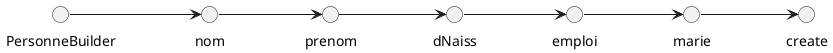 @startuml

left to right direction
circle PersonneBuilder
circle nom
circle prenom
circle dNaiss
circle emploi
circle marie
circle create
PersonneBuilder --> nom
nom --> prenom
prenom --> dNaiss
dNaiss --> emploi
emploi --> marie
marie --> create

@enduml
